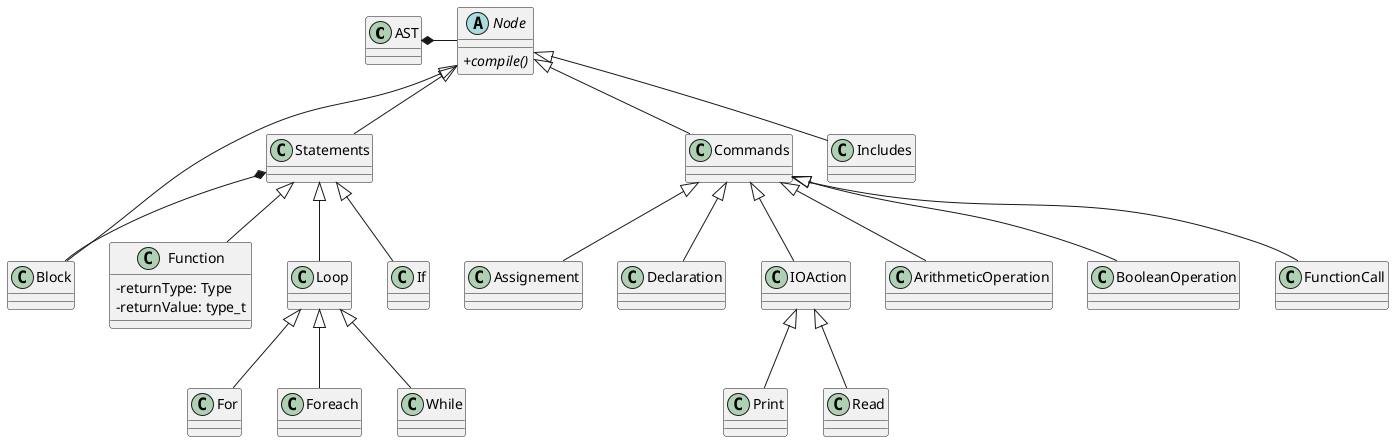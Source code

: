 @startuml
skinparam classAttributeIconSize 0

class AST {
}

AST *- Node

abstract class Node {
+ {abstract} compile()
}

class Function {
  -returnType: Type
  -returnValue: type_t
}

Node <|-- Statements
Node <|-- Commands
Node <|-- Includes
Node <|-- Block

Commands <|-- Assignement
Commands <|-- Declaration
Commands <|-- IOAction
Commands <|-- ArithmeticOperation
Commands <|-- BooleanOperation
Commands <|-- FunctionCall

Statements <|-- Loop
Statements <|-- If

Statements *-- Block
Statements <|-- Function

Loop <|-- For
Loop <|-- Foreach
Loop <|-- While

IOAction <|-- Print
IOAction <|-- Read
@enduml
